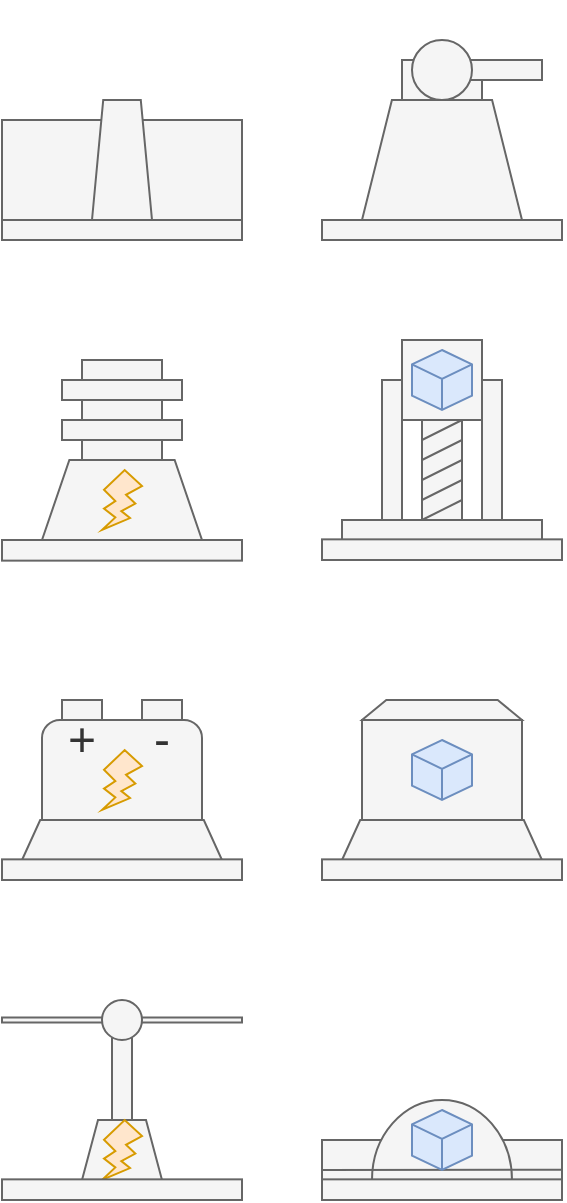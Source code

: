 <mxfile version="12.4.2" type="device" pages="1"><diagram id="LTlg87OH3OjGgdtvCWAS" name="Page-1"><mxGraphModel dx="621" dy="461" grid="1" gridSize="10" guides="1" tooltips="1" connect="1" arrows="1" fold="1" page="1" pageScale="1" pageWidth="850" pageHeight="1100" math="0" shadow="0"><root><mxCell id="0"/><mxCell id="1" parent="0"/><mxCell id="6UKUh0LKT8y0zDTDXzoa-51" value="" style="whiteSpace=wrap;html=1;aspect=fixed;fillColor=none;strokeColor=none;fontColor=#333333;" vertex="1" parent="1"><mxGeometry x="360" y="520" width="120" height="120" as="geometry"/></mxCell><mxCell id="6UKUh0LKT8y0zDTDXzoa-58" value="" style="whiteSpace=wrap;html=1;aspect=fixed;fillColor=none;strokeColor=none;fontColor=#333333;" vertex="1" parent="1"><mxGeometry x="360" y="680" width="120" height="120" as="geometry"/></mxCell><mxCell id="6UKUh0LKT8y0zDTDXzoa-1" value="" style="whiteSpace=wrap;html=1;aspect=fixed;fillColor=none;strokeColor=none;fontColor=#333333;" vertex="1" parent="1"><mxGeometry x="360" y="360" width="120" height="120" as="geometry"/></mxCell><mxCell id="6UKUh0LKT8y0zDTDXzoa-2" value="" style="shape=trapezoid;perimeter=trapezoidPerimeter;whiteSpace=wrap;html=1;size=0.187;fillColor=#f5f5f5;strokeColor=#666666;fontColor=#333333;" vertex="1" parent="1"><mxGeometry x="380" y="410" width="80" height="60" as="geometry"/></mxCell><mxCell id="6UKUh0LKT8y0zDTDXzoa-4" value="" style="rounded=0;whiteSpace=wrap;html=1;fillColor=#f5f5f5;strokeColor=#666666;fontColor=#333333;" vertex="1" parent="1"><mxGeometry x="400" y="390" width="40" height="20" as="geometry"/></mxCell><mxCell id="6UKUh0LKT8y0zDTDXzoa-6" value="" style="rounded=0;whiteSpace=wrap;html=1;fillColor=#f5f5f5;strokeColor=#666666;fontColor=#333333;" vertex="1" parent="1"><mxGeometry x="420" y="390" width="50" height="10" as="geometry"/></mxCell><mxCell id="6UKUh0LKT8y0zDTDXzoa-5" value="" style="ellipse;whiteSpace=wrap;html=1;aspect=fixed;fillColor=#f5f5f5;strokeColor=#666666;fontColor=#333333;" vertex="1" parent="1"><mxGeometry x="405" y="380" width="30" height="30" as="geometry"/></mxCell><mxCell id="6UKUh0LKT8y0zDTDXzoa-12" value="" style="whiteSpace=wrap;html=1;aspect=fixed;fillColor=none;strokeColor=none;fontColor=#333333;" vertex="1" parent="1"><mxGeometry x="200" y="360" width="120" height="120" as="geometry"/></mxCell><mxCell id="6UKUh0LKT8y0zDTDXzoa-14" value="" style="rounded=0;whiteSpace=wrap;html=1;fillColor=#f5f5f5;strokeColor=#666666;fontColor=#333333;" vertex="1" parent="1"><mxGeometry x="200" y="420" width="120" height="50" as="geometry"/></mxCell><mxCell id="6UKUh0LKT8y0zDTDXzoa-13" value="" style="shape=trapezoid;perimeter=trapezoidPerimeter;whiteSpace=wrap;html=1;size=0.187;fillColor=#f5f5f5;strokeColor=#666666;fontColor=#333333;" vertex="1" parent="1"><mxGeometry x="245" y="410" width="30" height="60" as="geometry"/></mxCell><mxCell id="6UKUh0LKT8y0zDTDXzoa-19" value="" style="whiteSpace=wrap;html=1;aspect=fixed;fillColor=none;strokeColor=none;fontColor=#333333;" vertex="1" parent="1"><mxGeometry x="200" y="520" width="120" height="120" as="geometry"/></mxCell><mxCell id="6UKUh0LKT8y0zDTDXzoa-26" value="" style="rounded=0;whiteSpace=wrap;html=1;fillColor=#f5f5f5;strokeColor=#666666;fontColor=#333333;" vertex="1" parent="1"><mxGeometry x="240" y="540" width="40" height="70" as="geometry"/></mxCell><mxCell id="6UKUh0LKT8y0zDTDXzoa-27" value="" style="rounded=0;whiteSpace=wrap;html=1;fillColor=#f5f5f5;strokeColor=#666666;fontColor=#333333;" vertex="1" parent="1"><mxGeometry x="230" y="570" width="60" height="10" as="geometry"/></mxCell><mxCell id="6UKUh0LKT8y0zDTDXzoa-25" value="" style="rounded=0;whiteSpace=wrap;html=1;fillColor=#f5f5f5;strokeColor=#666666;fontColor=#333333;" vertex="1" parent="1"><mxGeometry x="230" y="550" width="60" height="10" as="geometry"/></mxCell><mxCell id="6UKUh0LKT8y0zDTDXzoa-30" value="" style="shape=trapezoid;perimeter=trapezoidPerimeter;whiteSpace=wrap;html=1;fillColor=#f5f5f5;size=0.171;strokeColor=#666666;fontColor=#333333;" vertex="1" parent="1"><mxGeometry x="220" y="590" width="80" height="40" as="geometry"/></mxCell><mxCell id="6UKUh0LKT8y0zDTDXzoa-36" value="" style="verticalLabelPosition=bottom;verticalAlign=top;html=1;shape=mxgraph.basic.flash;fillColor=#ffe6cc;strokeColor=#d79b00;" vertex="1" parent="1"><mxGeometry x="250" y="595" width="20" height="30" as="geometry"/></mxCell><mxCell id="6UKUh0LKT8y0zDTDXzoa-37" value="" style="whiteSpace=wrap;html=1;aspect=fixed;fillColor=none;strokeColor=none;fontColor=#333333;" vertex="1" parent="1"><mxGeometry x="200" y="680" width="120" height="120" as="geometry"/></mxCell><mxCell id="6UKUh0LKT8y0zDTDXzoa-44" value="" style="rounded=1;whiteSpace=wrap;html=1;fillColor=#f5f5f5;strokeColor=#666666;fontColor=#333333;" vertex="1" parent="1"><mxGeometry x="220" y="720" width="80" height="60" as="geometry"/></mxCell><mxCell id="6UKUh0LKT8y0zDTDXzoa-45" value="" style="rounded=0;whiteSpace=wrap;html=1;fillColor=#f5f5f5;strokeColor=#666666;fontColor=#333333;" vertex="1" parent="1"><mxGeometry x="230" y="710" width="20" height="10" as="geometry"/></mxCell><mxCell id="6UKUh0LKT8y0zDTDXzoa-46" value="" style="rounded=0;whiteSpace=wrap;html=1;fillColor=#f5f5f5;strokeColor=#666666;fontColor=#333333;" vertex="1" parent="1"><mxGeometry x="270" y="710" width="20" height="10" as="geometry"/></mxCell><mxCell id="6UKUh0LKT8y0zDTDXzoa-47" value="+" style="text;html=1;strokeColor=none;fillColor=none;align=center;verticalAlign=middle;whiteSpace=wrap;rounded=0;fontSize=24;fontColor=#333333;" vertex="1" parent="1"><mxGeometry x="230" y="720" width="20" height="20" as="geometry"/></mxCell><mxCell id="6UKUh0LKT8y0zDTDXzoa-48" value="-" style="text;html=1;strokeColor=none;fillColor=none;align=center;verticalAlign=middle;whiteSpace=wrap;rounded=0;fontSize=24;fontColor=#333333;" vertex="1" parent="1"><mxGeometry x="270" y="720" width="20" height="20" as="geometry"/></mxCell><mxCell id="6UKUh0LKT8y0zDTDXzoa-50" value="" style="shape=trapezoid;perimeter=trapezoidPerimeter;whiteSpace=wrap;html=1;fontSize=24;size=0.152;fillColor=#f5f5f5;strokeColor=#666666;fontColor=#333333;" vertex="1" parent="1"><mxGeometry x="380" y="710" width="80" height="10" as="geometry"/></mxCell><mxCell id="6UKUh0LKT8y0zDTDXzoa-43" value="" style="verticalLabelPosition=bottom;verticalAlign=top;html=1;shape=mxgraph.basic.flash;fillColor=#ffe6cc;strokeColor=#d79b00;" vertex="1" parent="1"><mxGeometry x="250" y="735" width="20" height="30" as="geometry"/></mxCell><mxCell id="6UKUh0LKT8y0zDTDXzoa-66" value="" style="rounded=0;whiteSpace=wrap;html=1;fontSize=24;fillColor=#f5f5f5;strokeColor=#666666;fontColor=#333333;" vertex="1" parent="1"><mxGeometry x="380" y="720" width="80" height="50" as="geometry"/></mxCell><mxCell id="6UKUh0LKT8y0zDTDXzoa-67" value="" style="shape=trapezoid;perimeter=trapezoidPerimeter;whiteSpace=wrap;html=1;fontSize=24;size=0.091;fillColor=#f5f5f5;strokeColor=#666666;fontColor=#333333;" vertex="1" parent="1"><mxGeometry x="210" y="770" width="100" height="20" as="geometry"/></mxCell><mxCell id="6UKUh0LKT8y0zDTDXzoa-69" value="" style="shape=trapezoid;perimeter=trapezoidPerimeter;whiteSpace=wrap;html=1;fontSize=24;size=0.091;fillColor=#f5f5f5;strokeColor=#666666;fontColor=#333333;" vertex="1" parent="1"><mxGeometry x="370" y="770" width="100" height="20" as="geometry"/></mxCell><mxCell id="6UKUh0LKT8y0zDTDXzoa-71" value="" style="rounded=0;whiteSpace=wrap;html=1;fontSize=24;fillColor=#f5f5f5;strokeColor=#666666;fontColor=#333333;" vertex="1" parent="1"><mxGeometry x="370" y="620" width="100" height="10" as="geometry"/></mxCell><mxCell id="6UKUh0LKT8y0zDTDXzoa-72" value="" style="rounded=0;whiteSpace=wrap;html=1;fontSize=24;fillColor=#f5f5f5;strokeColor=#666666;fontColor=#333333;" vertex="1" parent="1"><mxGeometry x="390" y="550" width="10" height="70" as="geometry"/></mxCell><mxCell id="6UKUh0LKT8y0zDTDXzoa-73" value="" style="rounded=0;whiteSpace=wrap;html=1;fontSize=24;fillColor=#f5f5f5;strokeColor=#666666;fontColor=#333333;" vertex="1" parent="1"><mxGeometry x="440" y="550" width="10" height="70" as="geometry"/></mxCell><mxCell id="6UKUh0LKT8y0zDTDXzoa-74" value="" style="rounded=0;whiteSpace=wrap;html=1;fillColor=#f5f5f5;fontSize=24;strokeColor=#666666;fontColor=#333333;" vertex="1" parent="1"><mxGeometry x="400" y="530" width="40" height="40" as="geometry"/></mxCell><mxCell id="6UKUh0LKT8y0zDTDXzoa-75" value="" style="whiteSpace=wrap;html=1;shape=mxgraph.basic.isocube;isoAngle=15;fillColor=#dae8fc;fontSize=24;strokeColor=#6c8ebf;" vertex="1" parent="1"><mxGeometry x="405" y="730" width="30" height="30" as="geometry"/></mxCell><mxCell id="6UKUh0LKT8y0zDTDXzoa-68" value="" style="whiteSpace=wrap;html=1;shape=mxgraph.basic.isocube;isoAngle=15;fillColor=#dae8fc;fontSize=24;strokeColor=#6c8ebf;" vertex="1" parent="1"><mxGeometry x="405" y="535" width="30" height="30" as="geometry"/></mxCell><mxCell id="6UKUh0LKT8y0zDTDXzoa-76" value="" style="rounded=0;whiteSpace=wrap;html=1;fillColor=#f5f5f5;fontSize=24;strokeColor=#666666;fontColor=#333333;" vertex="1" parent="1"><mxGeometry x="410" y="570" width="20" height="50" as="geometry"/></mxCell><mxCell id="6UKUh0LKT8y0zDTDXzoa-77" value="" style="endArrow=none;html=1;fontSize=24;fillColor=#f5f5f5;strokeColor=#666666;" edge="1" parent="1"><mxGeometry width="50" height="50" relative="1" as="geometry"><mxPoint x="410" y="580" as="sourcePoint"/><mxPoint x="430" y="570" as="targetPoint"/></mxGeometry></mxCell><mxCell id="6UKUh0LKT8y0zDTDXzoa-78" value="" style="endArrow=none;html=1;fontSize=24;fillColor=#f5f5f5;strokeColor=#666666;" edge="1" parent="1"><mxGeometry width="50" height="50" relative="1" as="geometry"><mxPoint x="410" y="590" as="sourcePoint"/><mxPoint x="430" y="580" as="targetPoint"/></mxGeometry></mxCell><mxCell id="6UKUh0LKT8y0zDTDXzoa-79" value="" style="endArrow=none;html=1;fontSize=24;fillColor=#f5f5f5;strokeColor=#666666;" edge="1" parent="1"><mxGeometry width="50" height="50" relative="1" as="geometry"><mxPoint x="410" y="600" as="sourcePoint"/><mxPoint x="430" y="590" as="targetPoint"/></mxGeometry></mxCell><mxCell id="6UKUh0LKT8y0zDTDXzoa-80" value="" style="endArrow=none;html=1;fontSize=24;fillColor=#f5f5f5;strokeColor=#666666;" edge="1" parent="1"><mxGeometry width="50" height="50" relative="1" as="geometry"><mxPoint x="410" y="610" as="sourcePoint"/><mxPoint x="430" y="600" as="targetPoint"/></mxGeometry></mxCell><mxCell id="6UKUh0LKT8y0zDTDXzoa-81" value="" style="endArrow=none;html=1;fontSize=24;fillColor=#f5f5f5;strokeColor=#666666;" edge="1" parent="1"><mxGeometry width="50" height="50" relative="1" as="geometry"><mxPoint x="410" y="620" as="sourcePoint"/><mxPoint x="430" y="610" as="targetPoint"/></mxGeometry></mxCell><mxCell id="6UKUh0LKT8y0zDTDXzoa-89" value="" style="whiteSpace=wrap;html=1;aspect=fixed;fillColor=none;strokeColor=none;fontColor=#333333;" vertex="1" parent="1"><mxGeometry x="360" y="840" width="120" height="120" as="geometry"/></mxCell><mxCell id="6UKUh0LKT8y0zDTDXzoa-94" value="" style="rounded=0;whiteSpace=wrap;html=1;fillColor=#f5f5f5;fontSize=24;strokeColor=#666666;fontColor=#333333;" vertex="1" parent="1"><mxGeometry x="360" y="930" width="120" height="20" as="geometry"/></mxCell><mxCell id="6UKUh0LKT8y0zDTDXzoa-96" value="" style="verticalLabelPosition=bottom;verticalAlign=top;html=1;shape=mxgraph.basic.half_circle;fillColor=#f5f5f5;fontSize=24;rotation=-180;strokeColor=#666666;fontColor=#333333;" vertex="1" parent="1"><mxGeometry x="385" y="910" width="70" height="40" as="geometry"/></mxCell><mxCell id="6UKUh0LKT8y0zDTDXzoa-97" value="" style="endArrow=none;html=1;fontSize=24;fillColor=#f5f5f5;strokeColor=#666666;" edge="1" parent="1"><mxGeometry width="50" height="50" relative="1" as="geometry"><mxPoint x="360" y="945" as="sourcePoint"/><mxPoint x="480" y="944.86" as="targetPoint"/></mxGeometry></mxCell><mxCell id="6UKUh0LKT8y0zDTDXzoa-98" value="" style="whiteSpace=wrap;html=1;shape=mxgraph.basic.isocube;isoAngle=15;fillColor=#dae8fc;fontSize=24;strokeColor=#6c8ebf;" vertex="1" parent="1"><mxGeometry x="405" y="915" width="30" height="30" as="geometry"/></mxCell><mxCell id="6UKUh0LKT8y0zDTDXzoa-99" value="" style="whiteSpace=wrap;html=1;aspect=fixed;fillColor=none;strokeColor=none;fontColor=#333333;" vertex="1" parent="1"><mxGeometry x="200" y="840" width="120" height="120" as="geometry"/></mxCell><mxCell id="6UKUh0LKT8y0zDTDXzoa-104" value="" style="shape=trapezoid;perimeter=trapezoidPerimeter;whiteSpace=wrap;html=1;fillColor=#f5f5f5;fontSize=24;strokeColor=#666666;fontColor=#333333;" vertex="1" parent="1"><mxGeometry x="240" y="920" width="40" height="30" as="geometry"/></mxCell><mxCell id="6UKUh0LKT8y0zDTDXzoa-105" value="" style="rounded=0;whiteSpace=wrap;html=1;fillColor=#f5f5f5;fontSize=24;strokeColor=#666666;fontColor=#333333;" vertex="1" parent="1"><mxGeometry x="255" y="870" width="10" height="50" as="geometry"/></mxCell><mxCell id="6UKUh0LKT8y0zDTDXzoa-107" value="" style="verticalLabelPosition=bottom;verticalAlign=top;html=1;shape=mxgraph.basic.flash;fillColor=#ffe6cc;strokeColor=#d79b00;" vertex="1" parent="1"><mxGeometry x="250" y="920" width="20" height="30" as="geometry"/></mxCell><mxCell id="6UKUh0LKT8y0zDTDXzoa-117" value="" style="rounded=0;whiteSpace=wrap;html=1;fillColor=#f5f5f5;fontSize=24;strokeColor=#666666;fontColor=#333333;" vertex="1" parent="1"><mxGeometry x="200" y="470" width="120" height="10" as="geometry"/></mxCell><mxCell id="6UKUh0LKT8y0zDTDXzoa-118" value="" style="rounded=0;whiteSpace=wrap;html=1;fillColor=#f5f5f5;fontSize=24;strokeColor=#666666;fontColor=#333333;" vertex="1" parent="1"><mxGeometry x="360" y="470" width="120" height="10" as="geometry"/></mxCell><mxCell id="6UKUh0LKT8y0zDTDXzoa-119" value="" style="rounded=0;whiteSpace=wrap;html=1;fillColor=#f5f5f5;fontSize=24;strokeColor=#666666;fontColor=#333333;" vertex="1" parent="1"><mxGeometry x="360" y="629.68" width="120" height="10.32" as="geometry"/></mxCell><mxCell id="6UKUh0LKT8y0zDTDXzoa-120" value="" style="rounded=0;whiteSpace=wrap;html=1;fillColor=#f5f5f5;fontSize=24;strokeColor=#666666;fontColor=#333333;" vertex="1" parent="1"><mxGeometry x="200" y="630" width="120" height="10.32" as="geometry"/></mxCell><mxCell id="6UKUh0LKT8y0zDTDXzoa-121" value="" style="rounded=0;whiteSpace=wrap;html=1;fillColor=#f5f5f5;fontSize=24;strokeColor=#666666;fontColor=#333333;" vertex="1" parent="1"><mxGeometry x="200" y="789.68" width="120" height="10.32" as="geometry"/></mxCell><mxCell id="6UKUh0LKT8y0zDTDXzoa-122" value="" style="rounded=0;whiteSpace=wrap;html=1;fillColor=#f5f5f5;fontSize=24;strokeColor=#666666;fontColor=#333333;" vertex="1" parent="1"><mxGeometry x="360" y="789.68" width="120" height="10.32" as="geometry"/></mxCell><mxCell id="6UKUh0LKT8y0zDTDXzoa-123" value="" style="rounded=0;whiteSpace=wrap;html=1;fillColor=#f5f5f5;fontSize=24;strokeColor=#666666;fontColor=#333333;" vertex="1" parent="1"><mxGeometry x="360" y="949.68" width="120" height="10.32" as="geometry"/></mxCell><mxCell id="6UKUh0LKT8y0zDTDXzoa-124" value="" style="rounded=0;whiteSpace=wrap;html=1;fillColor=#f5f5f5;fontSize=24;strokeColor=#666666;fontColor=#333333;" vertex="1" parent="1"><mxGeometry x="200" y="949.68" width="120" height="10.32" as="geometry"/></mxCell><mxCell id="6UKUh0LKT8y0zDTDXzoa-125" value="" style="rounded=0;whiteSpace=wrap;html=1;fillColor=#f5f5f5;fontSize=24;strokeColor=#666666;fontColor=#333333;" vertex="1" parent="1"><mxGeometry x="200" y="868.75" width="120" height="2.5" as="geometry"/></mxCell><mxCell id="6UKUh0LKT8y0zDTDXzoa-106" value="" style="ellipse;whiteSpace=wrap;html=1;aspect=fixed;fillColor=#f5f5f5;fontSize=24;strokeColor=#666666;fontColor=#333333;" vertex="1" parent="1"><mxGeometry x="250" y="860" width="20" height="20" as="geometry"/></mxCell></root></mxGraphModel></diagram></mxfile>